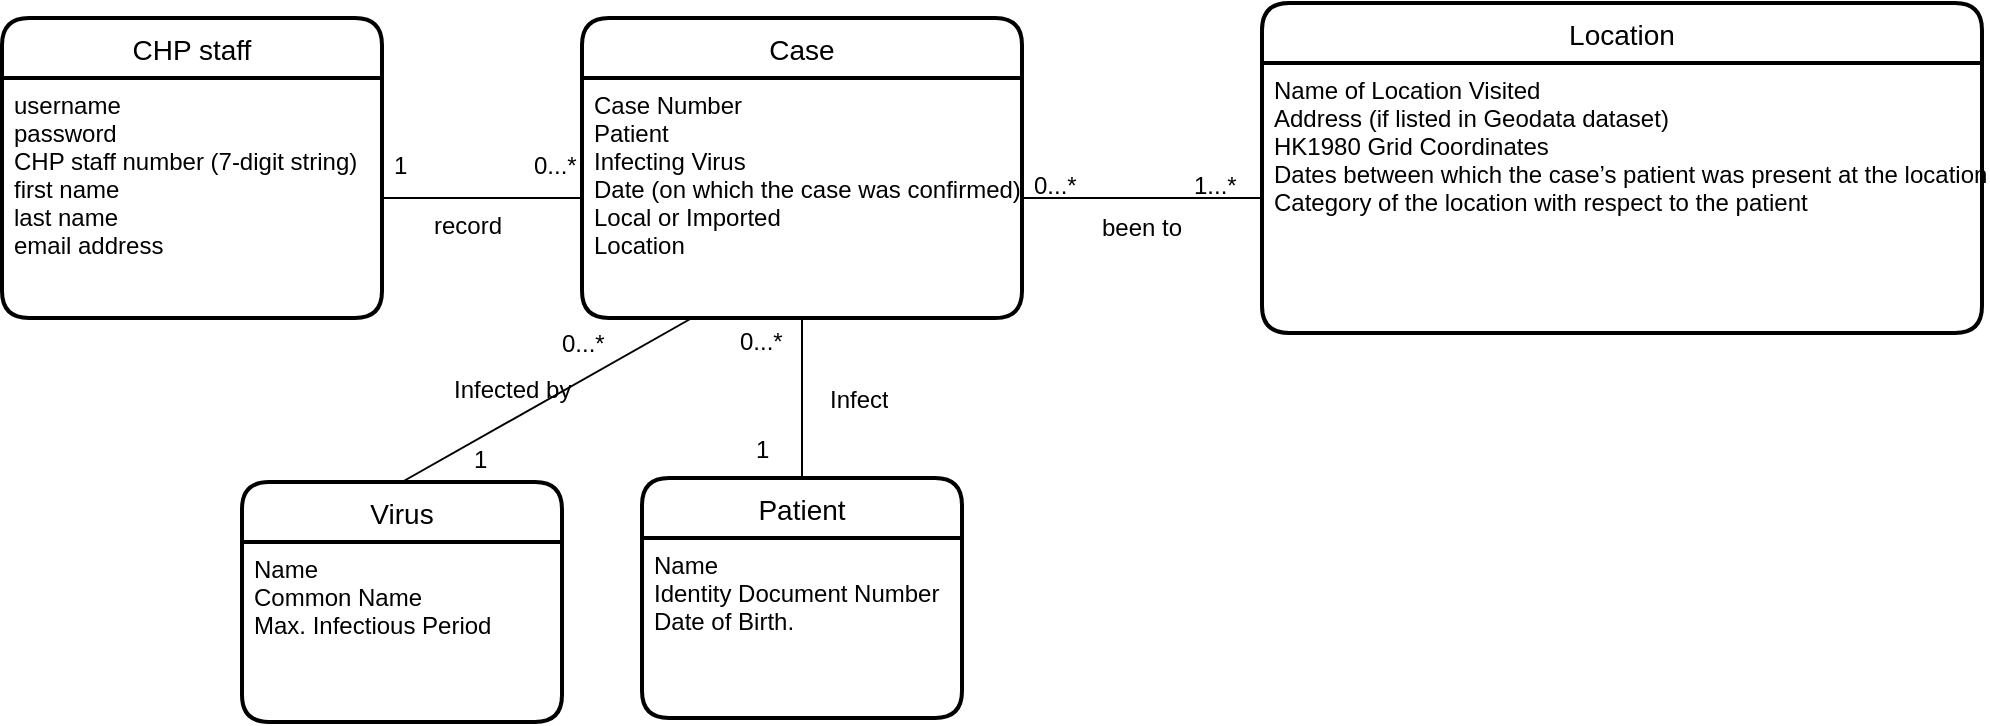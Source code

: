 <mxfile version="13.7.5" type="github">
  <diagram id="R2lEEEUBdFMjLlhIrx00" name="Page-1">
    <mxGraphModel dx="899" dy="416" grid="1" gridSize="10" guides="1" tooltips="1" connect="1" arrows="1" fold="1" page="1" pageScale="1" pageWidth="850" pageHeight="1100" math="0" shadow="0" extFonts="Permanent Marker^https://fonts.googleapis.com/css?family=Permanent+Marker">
      <root>
        <mxCell id="0" />
        <mxCell id="1" parent="0" />
        <mxCell id="sYSik5G-vVVfuDr9N6p--3" value="Case" style="swimlane;childLayout=stackLayout;horizontal=1;startSize=30;horizontalStack=0;rounded=1;fontSize=14;fontStyle=0;strokeWidth=2;resizeParent=0;resizeLast=1;shadow=0;dashed=0;align=center;" vertex="1" parent="1">
          <mxGeometry x="360" y="120" width="220" height="150" as="geometry" />
        </mxCell>
        <mxCell id="sYSik5G-vVVfuDr9N6p--4" value="Case Number &#xa;Patient&#xa;Infecting Virus&#xa;Date (on which the case was confirmed)&#xa;Local or Imported&#xa;Location" style="align=left;strokeColor=none;fillColor=none;spacingLeft=4;fontSize=12;verticalAlign=top;resizable=0;rotatable=0;part=1;" vertex="1" parent="sYSik5G-vVVfuDr9N6p--3">
          <mxGeometry y="30" width="220" height="120" as="geometry" />
        </mxCell>
        <mxCell id="sYSik5G-vVVfuDr9N6p--1" value="CHP staff" style="swimlane;childLayout=stackLayout;horizontal=1;startSize=30;horizontalStack=0;rounded=1;fontSize=14;fontStyle=0;strokeWidth=2;resizeParent=0;resizeLast=1;shadow=0;dashed=0;align=center;" vertex="1" parent="1">
          <mxGeometry x="70" y="120" width="190" height="150" as="geometry" />
        </mxCell>
        <mxCell id="sYSik5G-vVVfuDr9N6p--2" value="username&#xa;password&#xa;CHP staff number (7-digit string)&#xa;first name&#xa;last name&#xa;email address" style="align=left;strokeColor=none;fillColor=none;spacingLeft=4;fontSize=12;verticalAlign=top;resizable=0;rotatable=0;part=1;" vertex="1" parent="sYSik5G-vVVfuDr9N6p--1">
          <mxGeometry y="30" width="190" height="120" as="geometry" />
        </mxCell>
        <mxCell id="sYSik5G-vVVfuDr9N6p--5" value="" style="endArrow=none;html=1;entryX=0;entryY=0.5;entryDx=0;entryDy=0;" edge="1" parent="1" source="sYSik5G-vVVfuDr9N6p--2" target="sYSik5G-vVVfuDr9N6p--4">
          <mxGeometry width="50" height="50" relative="1" as="geometry">
            <mxPoint x="280" y="240" as="sourcePoint" />
            <mxPoint x="330" y="190" as="targetPoint" />
          </mxGeometry>
        </mxCell>
        <mxCell id="sYSik5G-vVVfuDr9N6p--6" value="1" style="text;strokeColor=none;fillColor=none;spacingLeft=4;spacingRight=4;overflow=hidden;rotatable=0;points=[[0,0.5],[1,0.5]];portConstraint=eastwest;fontSize=12;" vertex="1" parent="1">
          <mxGeometry x="260" y="180" width="40" height="30" as="geometry" />
        </mxCell>
        <mxCell id="sYSik5G-vVVfuDr9N6p--7" value="0...*" style="text;strokeColor=none;fillColor=none;spacingLeft=4;spacingRight=4;overflow=hidden;rotatable=0;points=[[0,0.5],[1,0.5]];portConstraint=eastwest;fontSize=12;" vertex="1" parent="1">
          <mxGeometry x="330" y="180" width="220" as="geometry" />
        </mxCell>
        <mxCell id="sYSik5G-vVVfuDr9N6p--10" value="record" style="text;strokeColor=none;fillColor=none;spacingLeft=4;spacingRight=4;overflow=hidden;rotatable=0;points=[[0,0.5],[1,0.5]];portConstraint=eastwest;fontSize=12;" vertex="1" parent="1">
          <mxGeometry x="280" y="210" width="50" height="30" as="geometry" />
        </mxCell>
        <mxCell id="sYSik5G-vVVfuDr9N6p--11" value="" style="endArrow=none;html=1;rounded=0;exitX=0.5;exitY=1;exitDx=0;exitDy=0;entryX=0.5;entryY=0;entryDx=0;entryDy=0;" edge="1" parent="1" source="sYSik5G-vVVfuDr9N6p--4" target="sYSik5G-vVVfuDr9N6p--8">
          <mxGeometry relative="1" as="geometry">
            <mxPoint x="440" y="300" as="sourcePoint" />
            <mxPoint x="600" y="300" as="targetPoint" />
          </mxGeometry>
        </mxCell>
        <mxCell id="sYSik5G-vVVfuDr9N6p--8" value="Patient" style="swimlane;childLayout=stackLayout;horizontal=1;startSize=30;horizontalStack=0;rounded=1;fontSize=14;fontStyle=0;strokeWidth=2;resizeParent=0;resizeLast=1;shadow=0;dashed=0;align=center;" vertex="1" parent="1">
          <mxGeometry x="390" y="350" width="160" height="120" as="geometry" />
        </mxCell>
        <mxCell id="sYSik5G-vVVfuDr9N6p--9" value="Name&#xa;Identity Document Number&#xa;Date of Birth." style="align=left;strokeColor=none;fillColor=none;spacingLeft=4;fontSize=12;verticalAlign=top;resizable=0;rotatable=0;part=1;" vertex="1" parent="sYSik5G-vVVfuDr9N6p--8">
          <mxGeometry y="30" width="160" height="90" as="geometry" />
        </mxCell>
        <mxCell id="sYSik5G-vVVfuDr9N6p--14" value="0...*" style="text;strokeColor=none;fillColor=none;spacingLeft=4;spacingRight=4;overflow=hidden;rotatable=0;points=[[0,0.5],[1,0.5]];portConstraint=eastwest;fontSize=12;" vertex="1" parent="1">
          <mxGeometry x="433" y="268" width="40" height="30" as="geometry" />
        </mxCell>
        <mxCell id="sYSik5G-vVVfuDr9N6p--15" value="1" style="text;strokeColor=none;fillColor=none;spacingLeft=4;spacingRight=4;overflow=hidden;rotatable=0;points=[[0,0.5],[1,0.5]];portConstraint=eastwest;fontSize=12;" vertex="1" parent="1">
          <mxGeometry x="441" y="322" width="40" height="30" as="geometry" />
        </mxCell>
        <mxCell id="sYSik5G-vVVfuDr9N6p--16" value="Infect" style="text;strokeColor=none;fillColor=none;spacingLeft=4;spacingRight=4;overflow=hidden;rotatable=0;points=[[0,0.5],[1,0.5]];portConstraint=eastwest;fontSize=12;" vertex="1" parent="1">
          <mxGeometry x="478" y="297" width="40" height="30" as="geometry" />
        </mxCell>
        <mxCell id="sYSik5G-vVVfuDr9N6p--17" value="Virus" style="swimlane;childLayout=stackLayout;horizontal=1;startSize=30;horizontalStack=0;rounded=1;fontSize=14;fontStyle=0;strokeWidth=2;resizeParent=0;resizeLast=1;shadow=0;dashed=0;align=center;" vertex="1" parent="1">
          <mxGeometry x="190" y="352" width="160" height="120" as="geometry" />
        </mxCell>
        <mxCell id="sYSik5G-vVVfuDr9N6p--18" value="Name&#xa;Common Name&#xa;Max. Infectious Period" style="align=left;strokeColor=none;fillColor=none;spacingLeft=4;fontSize=12;verticalAlign=top;resizable=0;rotatable=0;part=1;" vertex="1" parent="sYSik5G-vVVfuDr9N6p--17">
          <mxGeometry y="30" width="160" height="90" as="geometry" />
        </mxCell>
        <mxCell id="sYSik5G-vVVfuDr9N6p--21" value="" style="endArrow=none;html=1;rounded=0;entryX=0.25;entryY=1;entryDx=0;entryDy=0;exitX=0.5;exitY=0;exitDx=0;exitDy=0;" edge="1" parent="1" source="sYSik5G-vVVfuDr9N6p--17" target="sYSik5G-vVVfuDr9N6p--4">
          <mxGeometry relative="1" as="geometry">
            <mxPoint x="220" y="320" as="sourcePoint" />
            <mxPoint x="380" y="320" as="targetPoint" />
          </mxGeometry>
        </mxCell>
        <mxCell id="sYSik5G-vVVfuDr9N6p--22" value="0...*" style="text;strokeColor=none;fillColor=none;spacingLeft=4;spacingRight=4;overflow=hidden;rotatable=0;points=[[0,0.5],[1,0.5]];portConstraint=eastwest;fontSize=12;" vertex="1" parent="1">
          <mxGeometry x="344" y="269" width="40" height="30" as="geometry" />
        </mxCell>
        <mxCell id="sYSik5G-vVVfuDr9N6p--23" value="1" style="text;strokeColor=none;fillColor=none;spacingLeft=4;spacingRight=4;overflow=hidden;rotatable=0;points=[[0,0.5],[1,0.5]];portConstraint=eastwest;fontSize=12;" vertex="1" parent="1">
          <mxGeometry x="300" y="327" width="40" height="30" as="geometry" />
        </mxCell>
        <mxCell id="sYSik5G-vVVfuDr9N6p--24" value="Infected by" style="text;strokeColor=none;fillColor=none;spacingLeft=4;spacingRight=4;overflow=hidden;rotatable=0;points=[[0,0.5],[1,0.5]];portConstraint=eastwest;fontSize=12;" vertex="1" parent="1">
          <mxGeometry x="290" y="292" width="80" height="30" as="geometry" />
        </mxCell>
        <mxCell id="sYSik5G-vVVfuDr9N6p--28" value="" style="endArrow=none;html=1;rounded=0;exitX=1;exitY=0.5;exitDx=0;exitDy=0;entryX=0;entryY=0.5;entryDx=0;entryDy=0;" edge="1" parent="1" source="sYSik5G-vVVfuDr9N6p--4" target="sYSik5G-vVVfuDr9N6p--27">
          <mxGeometry relative="1" as="geometry">
            <mxPoint x="580" y="260" as="sourcePoint" />
            <mxPoint x="660" y="210" as="targetPoint" />
          </mxGeometry>
        </mxCell>
        <mxCell id="sYSik5G-vVVfuDr9N6p--26" value="Location" style="swimlane;childLayout=stackLayout;horizontal=1;startSize=30;horizontalStack=0;rounded=1;fontSize=14;fontStyle=0;strokeWidth=2;resizeParent=0;resizeLast=1;shadow=0;dashed=0;align=center;" vertex="1" parent="1">
          <mxGeometry x="700" y="112.5" width="360" height="165" as="geometry" />
        </mxCell>
        <mxCell id="sYSik5G-vVVfuDr9N6p--27" value="Name of Location Visited&#xa;Address (if listed in Geodata dataset)&#xa;HK1980 Grid Coordinates&#xa;Dates between which the case’s patient was present at the location&#xa;Category of the location with respect to the patient" style="align=left;strokeColor=none;fillColor=none;spacingLeft=4;fontSize=12;verticalAlign=top;resizable=0;rotatable=0;part=1;" vertex="1" parent="sYSik5G-vVVfuDr9N6p--26">
          <mxGeometry y="30" width="360" height="135" as="geometry" />
        </mxCell>
        <mxCell id="sYSik5G-vVVfuDr9N6p--29" value="0...*" style="text;strokeColor=none;fillColor=none;spacingLeft=4;spacingRight=4;overflow=hidden;rotatable=0;points=[[0,0.5],[1,0.5]];portConstraint=eastwest;fontSize=12;" vertex="1" parent="1">
          <mxGeometry x="580" y="190" width="40" height="30" as="geometry" />
        </mxCell>
        <mxCell id="sYSik5G-vVVfuDr9N6p--30" value="1...*" style="text;strokeColor=none;fillColor=none;spacingLeft=4;spacingRight=4;overflow=hidden;rotatable=0;points=[[0,0.5],[1,0.5]];portConstraint=eastwest;fontSize=12;" vertex="1" parent="1">
          <mxGeometry x="660" y="190" width="40" height="30" as="geometry" />
        </mxCell>
        <mxCell id="sYSik5G-vVVfuDr9N6p--33" value="been to" style="text;strokeColor=none;fillColor=none;spacingLeft=4;spacingRight=4;overflow=hidden;rotatable=0;points=[[0,0.5],[1,0.5]];portConstraint=eastwest;fontSize=12;" vertex="1" parent="1">
          <mxGeometry x="614" y="211" width="60" height="30" as="geometry" />
        </mxCell>
      </root>
    </mxGraphModel>
  </diagram>
</mxfile>
